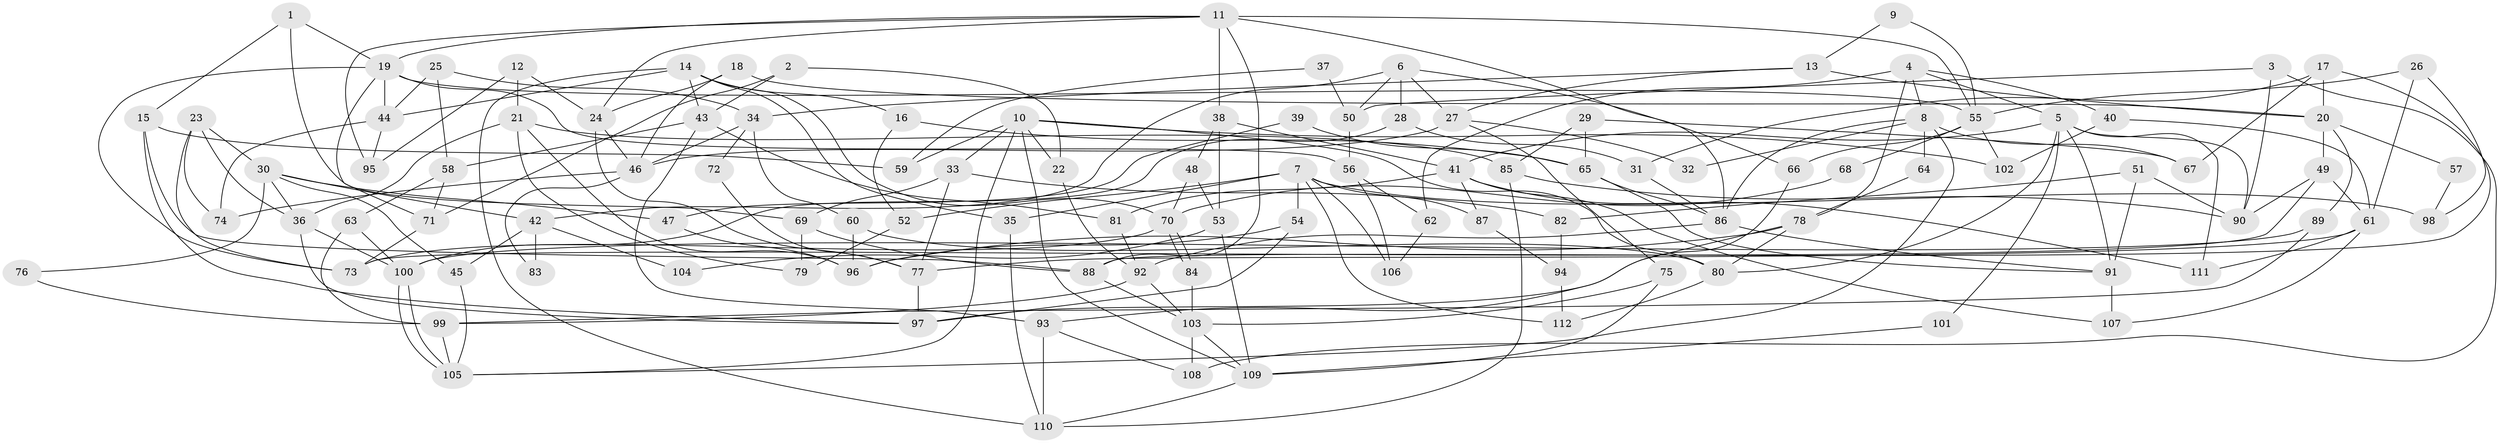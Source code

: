 // coarse degree distribution, {9: 0.03571428571428571, 10: 0.017857142857142856, 8: 0.05357142857142857, 5: 0.26785714285714285, 11: 0.05357142857142857, 13: 0.03571428571428571, 7: 0.03571428571428571, 4: 0.08928571428571429, 6: 0.07142857142857142, 3: 0.21428571428571427, 2: 0.125}
// Generated by graph-tools (version 1.1) at 2025/51/03/04/25 22:51:10]
// undirected, 112 vertices, 224 edges
graph export_dot {
  node [color=gray90,style=filled];
  1;
  2;
  3;
  4;
  5;
  6;
  7;
  8;
  9;
  10;
  11;
  12;
  13;
  14;
  15;
  16;
  17;
  18;
  19;
  20;
  21;
  22;
  23;
  24;
  25;
  26;
  27;
  28;
  29;
  30;
  31;
  32;
  33;
  34;
  35;
  36;
  37;
  38;
  39;
  40;
  41;
  42;
  43;
  44;
  45;
  46;
  47;
  48;
  49;
  50;
  51;
  52;
  53;
  54;
  55;
  56;
  57;
  58;
  59;
  60;
  61;
  62;
  63;
  64;
  65;
  66;
  67;
  68;
  69;
  70;
  71;
  72;
  73;
  74;
  75;
  76;
  77;
  78;
  79;
  80;
  81;
  82;
  83;
  84;
  85;
  86;
  87;
  88;
  89;
  90;
  91;
  92;
  93;
  94;
  95;
  96;
  97;
  98;
  99;
  100;
  101;
  102;
  103;
  104;
  105;
  106;
  107;
  108;
  109;
  110;
  111;
  112;
  1 -- 15;
  1 -- 19;
  1 -- 69;
  2 -- 22;
  2 -- 71;
  2 -- 43;
  3 -- 90;
  3 -- 50;
  3 -- 108;
  4 -- 5;
  4 -- 78;
  4 -- 8;
  4 -- 40;
  4 -- 62;
  5 -- 41;
  5 -- 111;
  5 -- 80;
  5 -- 90;
  5 -- 91;
  5 -- 101;
  6 -- 28;
  6 -- 27;
  6 -- 42;
  6 -- 50;
  6 -- 66;
  7 -- 35;
  7 -- 87;
  7 -- 52;
  7 -- 54;
  7 -- 98;
  7 -- 106;
  7 -- 112;
  8 -- 86;
  8 -- 32;
  8 -- 64;
  8 -- 67;
  8 -- 105;
  9 -- 55;
  9 -- 13;
  10 -- 105;
  10 -- 80;
  10 -- 22;
  10 -- 33;
  10 -- 59;
  10 -- 102;
  10 -- 109;
  11 -- 24;
  11 -- 55;
  11 -- 19;
  11 -- 38;
  11 -- 86;
  11 -- 88;
  11 -- 95;
  12 -- 95;
  12 -- 21;
  12 -- 24;
  13 -- 34;
  13 -- 27;
  13 -- 20;
  14 -- 70;
  14 -- 44;
  14 -- 16;
  14 -- 35;
  14 -- 43;
  14 -- 110;
  15 -- 88;
  15 -- 97;
  15 -- 59;
  16 -- 65;
  16 -- 52;
  17 -- 20;
  17 -- 88;
  17 -- 31;
  17 -- 67;
  18 -- 24;
  18 -- 20;
  18 -- 46;
  19 -- 55;
  19 -- 44;
  19 -- 56;
  19 -- 71;
  19 -- 73;
  20 -- 89;
  20 -- 49;
  20 -- 57;
  21 -- 79;
  21 -- 36;
  21 -- 85;
  21 -- 96;
  22 -- 92;
  23 -- 30;
  23 -- 73;
  23 -- 36;
  23 -- 74;
  24 -- 77;
  24 -- 46;
  25 -- 44;
  25 -- 58;
  25 -- 34;
  26 -- 61;
  26 -- 55;
  26 -- 98;
  27 -- 75;
  27 -- 46;
  27 -- 32;
  28 -- 31;
  28 -- 100;
  29 -- 85;
  29 -- 67;
  29 -- 65;
  30 -- 42;
  30 -- 36;
  30 -- 45;
  30 -- 47;
  30 -- 76;
  31 -- 86;
  33 -- 69;
  33 -- 77;
  33 -- 82;
  34 -- 46;
  34 -- 60;
  34 -- 72;
  35 -- 110;
  36 -- 100;
  36 -- 97;
  37 -- 59;
  37 -- 50;
  38 -- 53;
  38 -- 41;
  38 -- 48;
  39 -- 65;
  39 -- 47;
  40 -- 61;
  40 -- 102;
  41 -- 107;
  41 -- 81;
  41 -- 87;
  41 -- 111;
  42 -- 45;
  42 -- 83;
  42 -- 104;
  43 -- 58;
  43 -- 81;
  43 -- 93;
  44 -- 74;
  44 -- 95;
  45 -- 105;
  46 -- 74;
  46 -- 83;
  47 -- 96;
  48 -- 70;
  48 -- 53;
  49 -- 90;
  49 -- 61;
  49 -- 73;
  50 -- 56;
  51 -- 90;
  51 -- 91;
  51 -- 82;
  52 -- 79;
  53 -- 109;
  53 -- 104;
  54 -- 97;
  54 -- 96;
  55 -- 66;
  55 -- 102;
  55 -- 68;
  56 -- 62;
  56 -- 106;
  57 -- 98;
  58 -- 71;
  58 -- 63;
  60 -- 96;
  60 -- 80;
  61 -- 77;
  61 -- 107;
  61 -- 111;
  62 -- 106;
  63 -- 99;
  63 -- 100;
  64 -- 78;
  65 -- 91;
  65 -- 86;
  66 -- 93;
  68 -- 70;
  69 -- 88;
  69 -- 79;
  70 -- 84;
  70 -- 84;
  70 -- 73;
  71 -- 73;
  72 -- 77;
  75 -- 103;
  75 -- 109;
  76 -- 99;
  77 -- 97;
  78 -- 96;
  78 -- 80;
  78 -- 97;
  80 -- 112;
  81 -- 92;
  82 -- 94;
  84 -- 103;
  85 -- 110;
  85 -- 90;
  86 -- 91;
  86 -- 92;
  87 -- 94;
  88 -- 103;
  89 -- 100;
  89 -- 99;
  91 -- 107;
  92 -- 99;
  92 -- 103;
  93 -- 110;
  93 -- 108;
  94 -- 112;
  99 -- 105;
  100 -- 105;
  100 -- 105;
  101 -- 109;
  103 -- 108;
  103 -- 109;
  109 -- 110;
}
